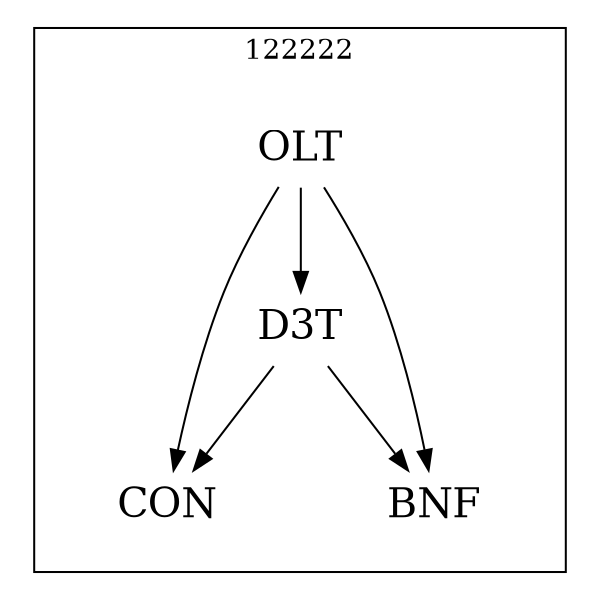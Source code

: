 strict digraph DAGS {
	size = "4,4!" ; ratio ="fill"; subgraph cluster_0{
			labeldoc = "t";
			label = "122222";node	[label= CON, shape = plaintext, fontsize=20] CON;node	[label= BNF, shape = plaintext, fontsize=20] BNF;node	[label= D3T, shape = plaintext, fontsize=20] D3T;node	[label= OLT, shape = plaintext, fontsize=20] OLT;
D3T->CON;
D3T->BNF;
OLT->CON;
OLT->BNF;
OLT->D3T;
	}}